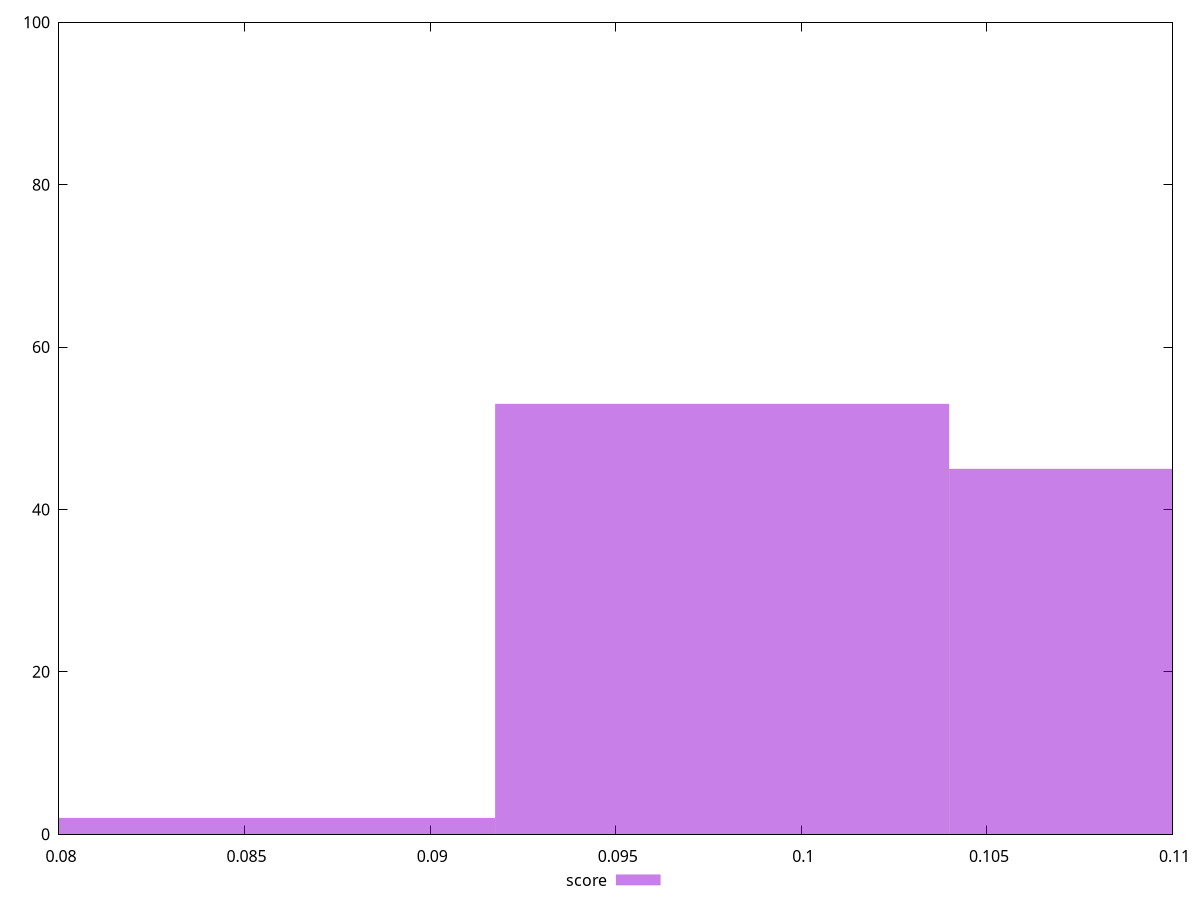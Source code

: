 reset

$score <<EOF
0.08563333632686843 2
0.09786667008784963 53
0.11010000384883084 45
EOF

set key outside below
set boxwidth 0.012233333760981204
set xrange [0.08:0.11]
set yrange [0:100]
set trange [0:100]
set style fill transparent solid 0.5 noborder
set terminal svg size 640, 490 enhanced background rgb 'white'
set output "report_00026_2021-02-22T21:38:55.199Z/interactive/samples/pages+cached/score/histogram.svg"

plot $score title "score" with boxes

reset
